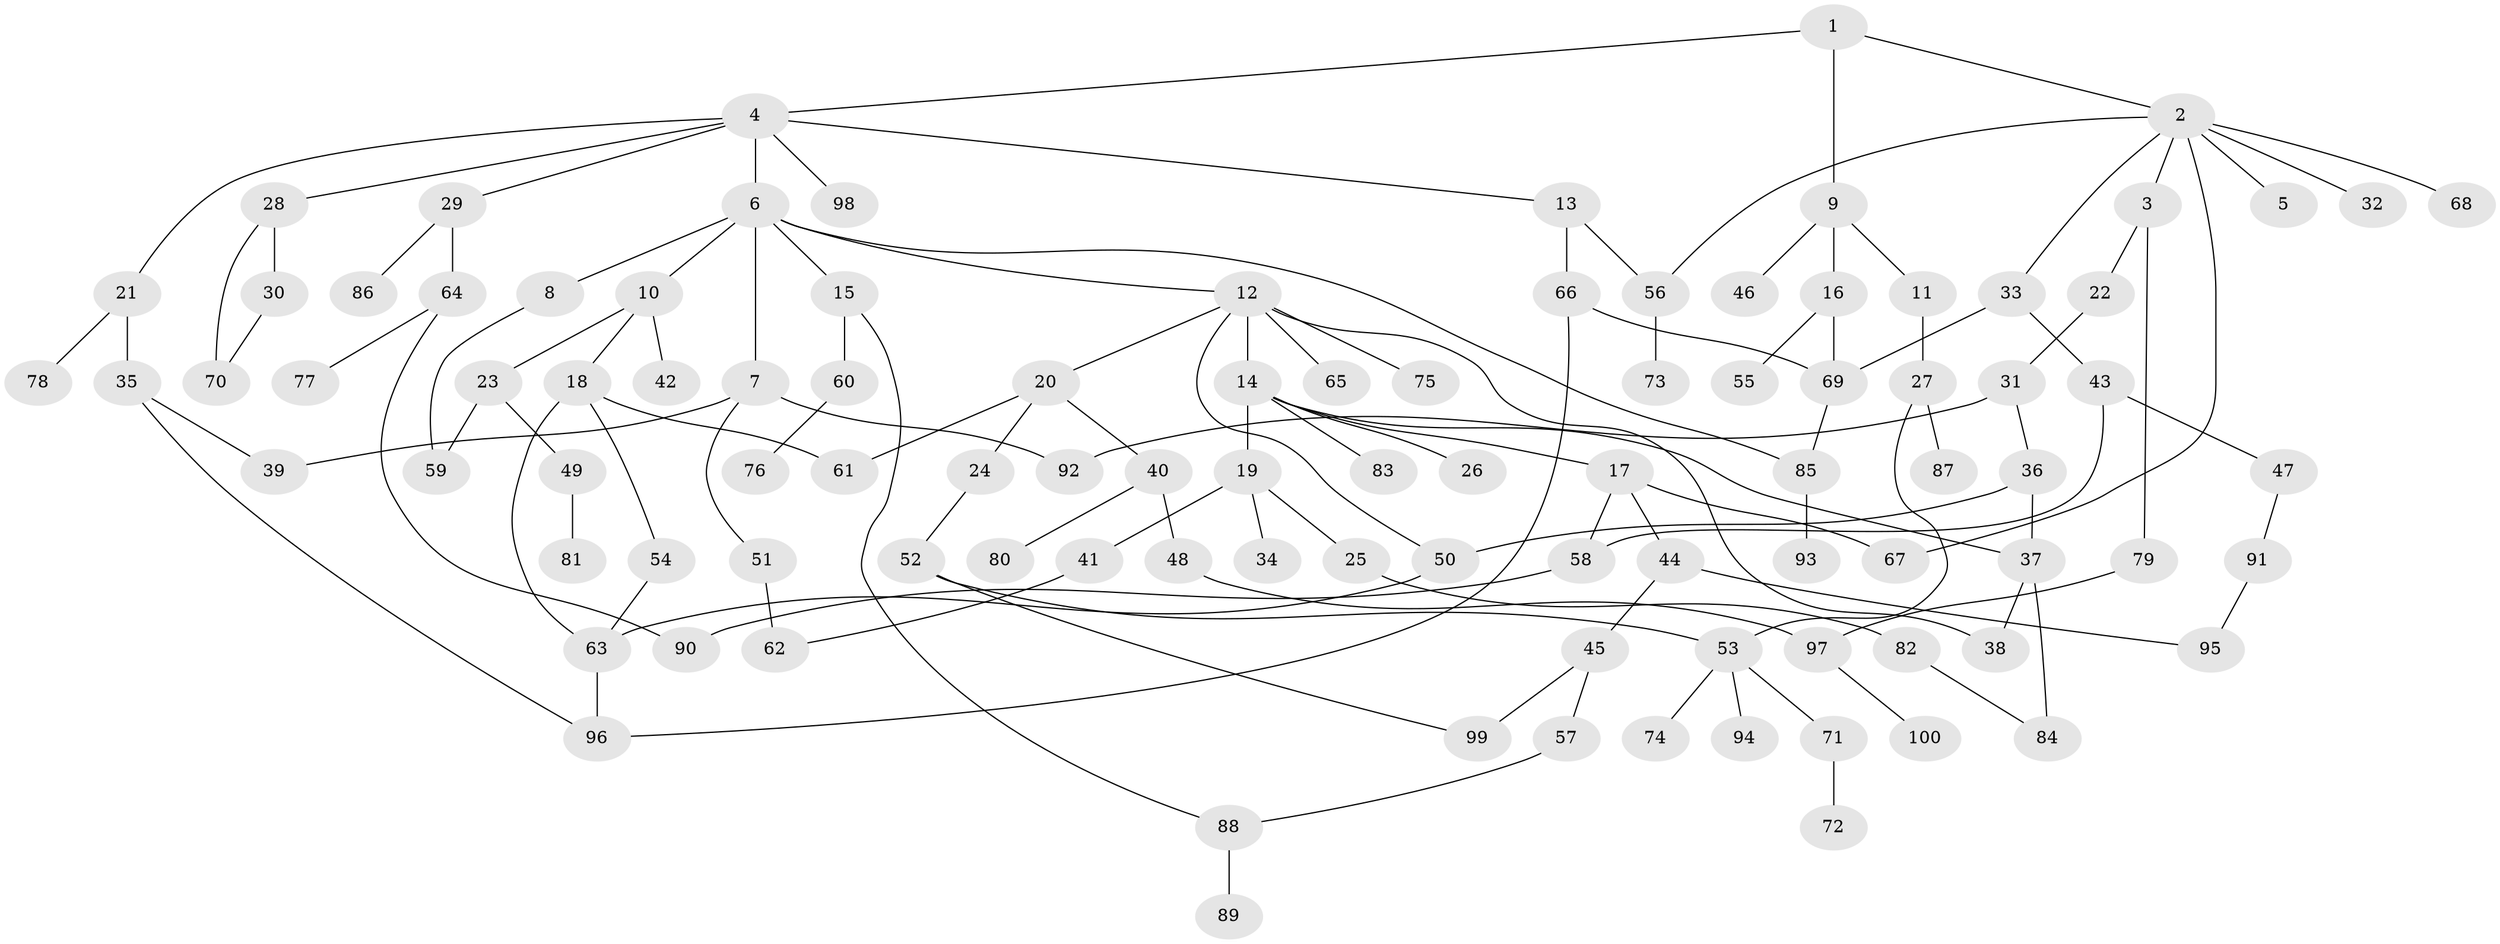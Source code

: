 // Generated by graph-tools (version 1.1) at 2025/11/02/21/25 10:11:06]
// undirected, 100 vertices, 125 edges
graph export_dot {
graph [start="1"]
  node [color=gray90,style=filled];
  1;
  2;
  3;
  4;
  5;
  6;
  7;
  8;
  9;
  10;
  11;
  12;
  13;
  14;
  15;
  16;
  17;
  18;
  19;
  20;
  21;
  22;
  23;
  24;
  25;
  26;
  27;
  28;
  29;
  30;
  31;
  32;
  33;
  34;
  35;
  36;
  37;
  38;
  39;
  40;
  41;
  42;
  43;
  44;
  45;
  46;
  47;
  48;
  49;
  50;
  51;
  52;
  53;
  54;
  55;
  56;
  57;
  58;
  59;
  60;
  61;
  62;
  63;
  64;
  65;
  66;
  67;
  68;
  69;
  70;
  71;
  72;
  73;
  74;
  75;
  76;
  77;
  78;
  79;
  80;
  81;
  82;
  83;
  84;
  85;
  86;
  87;
  88;
  89;
  90;
  91;
  92;
  93;
  94;
  95;
  96;
  97;
  98;
  99;
  100;
  1 -- 2;
  1 -- 4;
  1 -- 9;
  2 -- 3;
  2 -- 5;
  2 -- 32;
  2 -- 33;
  2 -- 56;
  2 -- 67;
  2 -- 68;
  3 -- 22;
  3 -- 79;
  4 -- 6;
  4 -- 13;
  4 -- 21;
  4 -- 28;
  4 -- 29;
  4 -- 98;
  6 -- 7;
  6 -- 8;
  6 -- 10;
  6 -- 12;
  6 -- 15;
  6 -- 85;
  7 -- 51;
  7 -- 92;
  7 -- 39;
  8 -- 59;
  9 -- 11;
  9 -- 16;
  9 -- 46;
  10 -- 18;
  10 -- 23;
  10 -- 42;
  11 -- 27;
  12 -- 14;
  12 -- 20;
  12 -- 38;
  12 -- 50;
  12 -- 65;
  12 -- 75;
  13 -- 66;
  13 -- 56;
  14 -- 17;
  14 -- 19;
  14 -- 26;
  14 -- 37;
  14 -- 83;
  15 -- 60;
  15 -- 88;
  16 -- 55;
  16 -- 69;
  17 -- 44;
  17 -- 58;
  17 -- 67;
  18 -- 54;
  18 -- 61;
  18 -- 63;
  19 -- 25;
  19 -- 34;
  19 -- 41;
  20 -- 24;
  20 -- 40;
  20 -- 61;
  21 -- 35;
  21 -- 78;
  22 -- 31;
  23 -- 49;
  23 -- 59;
  24 -- 52;
  25 -- 82;
  27 -- 87;
  27 -- 53;
  28 -- 30;
  28 -- 70;
  29 -- 64;
  29 -- 86;
  30 -- 70;
  31 -- 36;
  31 -- 92;
  33 -- 43;
  33 -- 69;
  35 -- 39;
  35 -- 96;
  36 -- 50;
  36 -- 37;
  37 -- 84;
  37 -- 38;
  40 -- 48;
  40 -- 80;
  41 -- 62;
  43 -- 47;
  43 -- 58;
  44 -- 45;
  44 -- 95;
  45 -- 57;
  45 -- 99;
  47 -- 91;
  48 -- 97;
  49 -- 81;
  50 -- 63;
  51 -- 62;
  52 -- 53;
  52 -- 99;
  53 -- 71;
  53 -- 74;
  53 -- 94;
  54 -- 63;
  56 -- 73;
  57 -- 88;
  58 -- 90;
  60 -- 76;
  63 -- 96;
  64 -- 77;
  64 -- 90;
  66 -- 69;
  66 -- 96;
  69 -- 85;
  71 -- 72;
  79 -- 97;
  82 -- 84;
  85 -- 93;
  88 -- 89;
  91 -- 95;
  97 -- 100;
}
